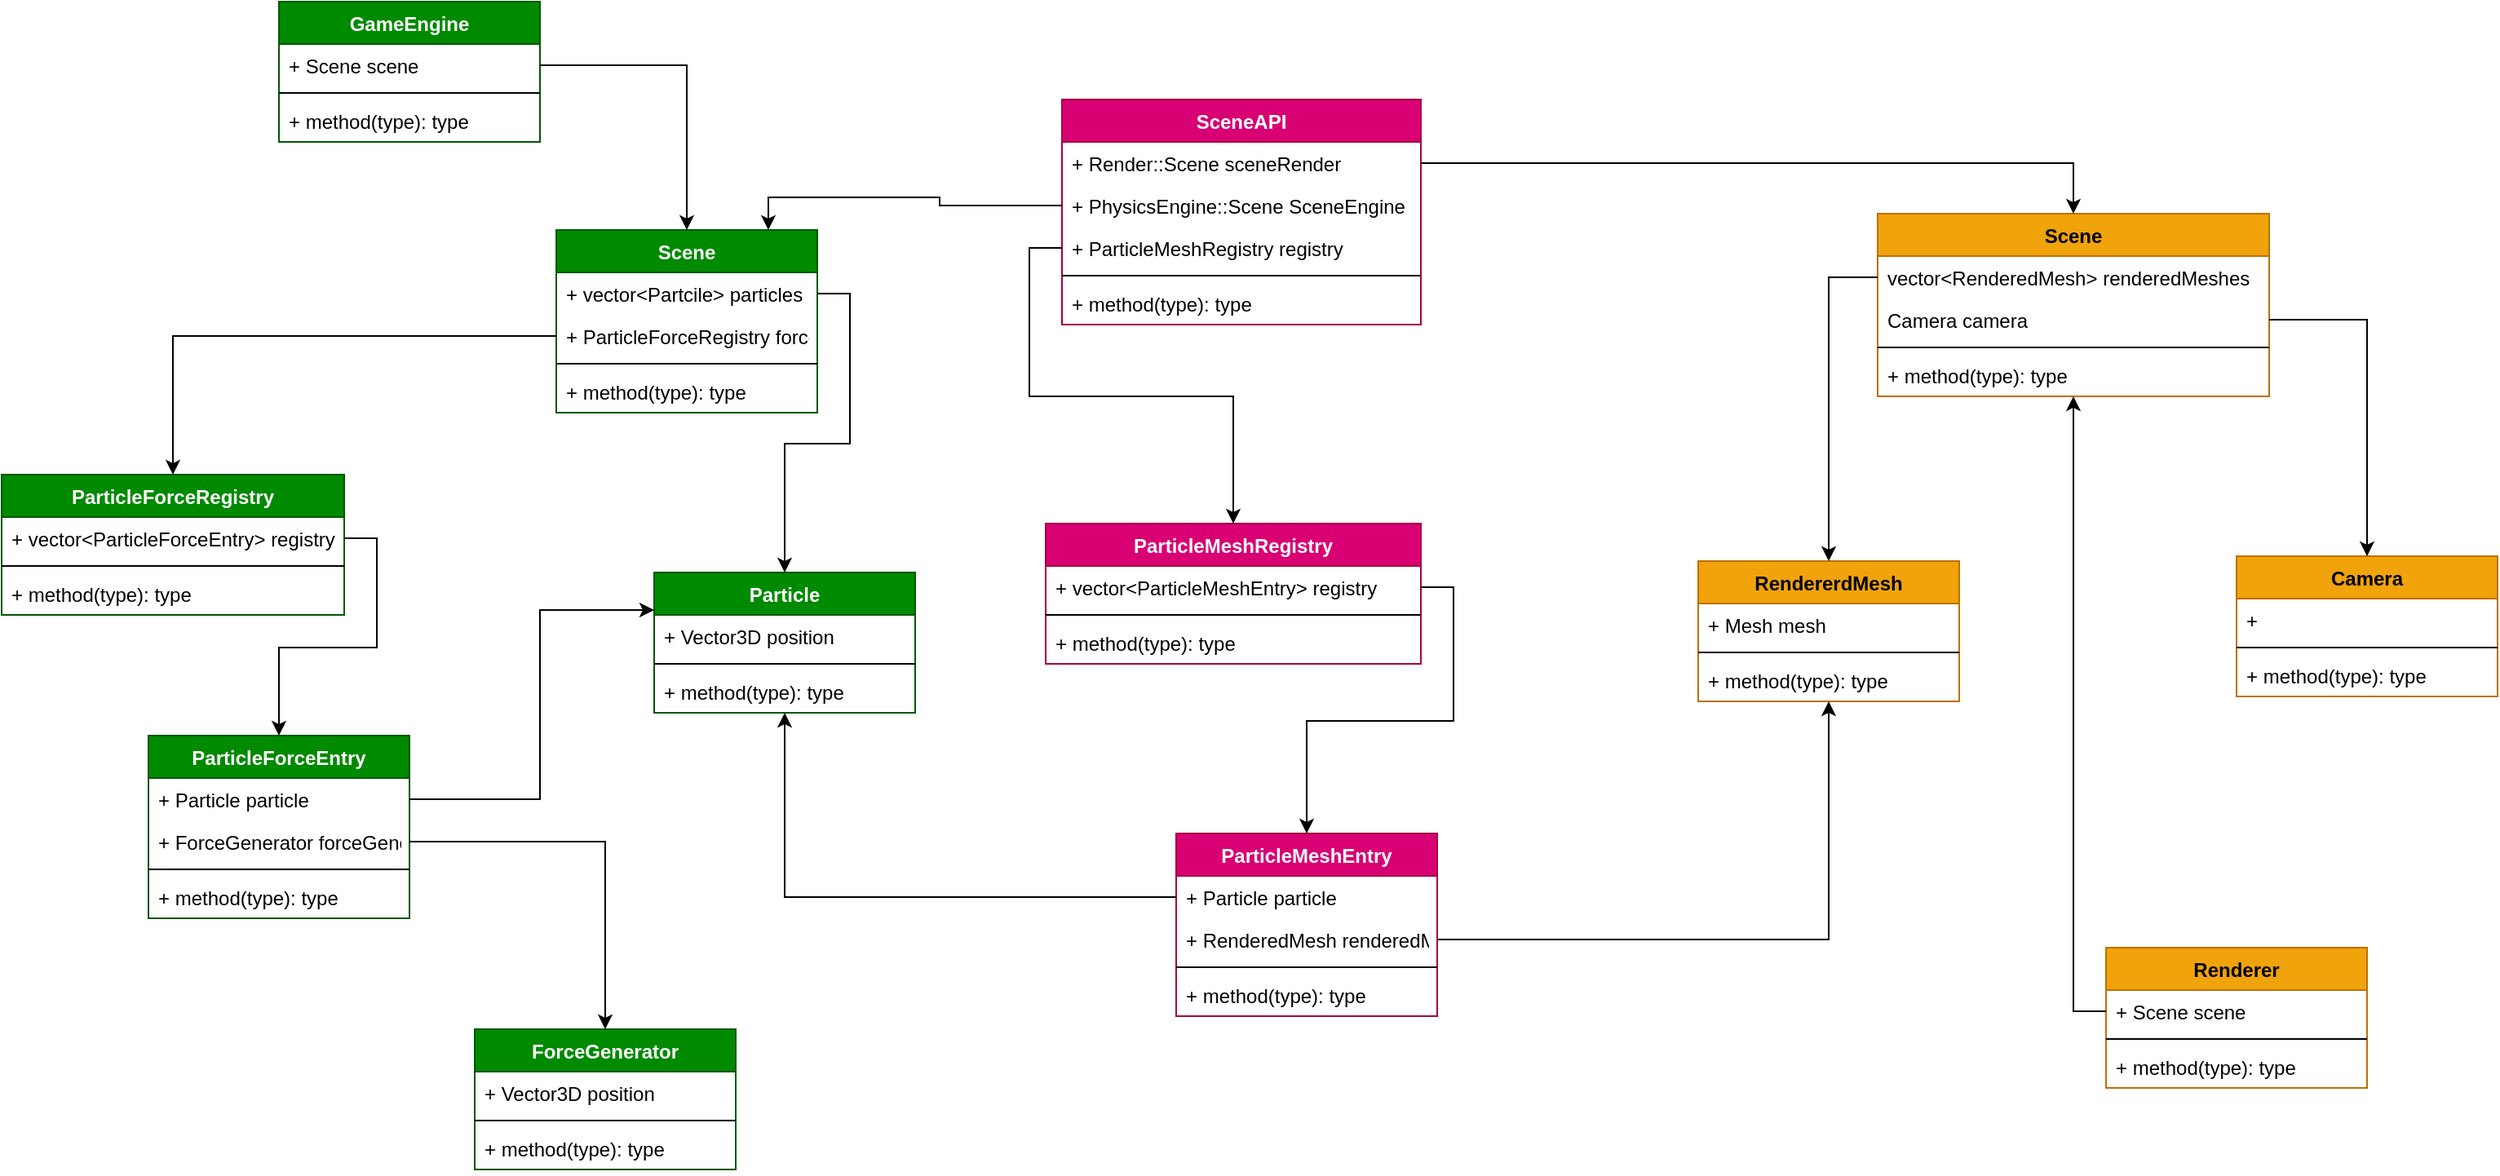 <mxfile version="15.5.8" type="device"><diagram id="3eGl_UR_zPUnnh8dUwKq" name="Page-1"><mxGraphModel dx="1886" dy="850" grid="1" gridSize="10" guides="1" tooltips="1" connect="1" arrows="1" fold="1" page="1" pageScale="1" pageWidth="827" pageHeight="1169" math="0" shadow="0"><root><mxCell id="0"/><mxCell id="1" parent="0"/><mxCell id="vphL6Kvy_P0l-zgpWsdA-2" value="Scene" style="swimlane;fontStyle=1;align=center;verticalAlign=top;childLayout=stackLayout;horizontal=1;startSize=26;horizontalStack=0;resizeParent=1;resizeParentMax=0;resizeLast=0;collapsible=1;marginBottom=0;fillColor=#008a00;fontColor=#ffffff;strokeColor=#005700;" parent="1" vertex="1"><mxGeometry x="370" y="200" width="160" height="112" as="geometry"/></mxCell><mxCell id="vphL6Kvy_P0l-zgpWsdA-3" value="+ vector&lt;Partcile&gt; particles" style="text;strokeColor=none;fillColor=none;align=left;verticalAlign=top;spacingLeft=4;spacingRight=4;overflow=hidden;rotatable=0;points=[[0,0.5],[1,0.5]];portConstraint=eastwest;" parent="vphL6Kvy_P0l-zgpWsdA-2" vertex="1"><mxGeometry y="26" width="160" height="26" as="geometry"/></mxCell><mxCell id="3-6PQcLLlUWP1weKsI4g-1" value="+ ParticleForceRegistry forcesRegistry" style="text;strokeColor=none;fillColor=none;align=left;verticalAlign=top;spacingLeft=4;spacingRight=4;overflow=hidden;rotatable=0;points=[[0,0.5],[1,0.5]];portConstraint=eastwest;" vertex="1" parent="vphL6Kvy_P0l-zgpWsdA-2"><mxGeometry y="52" width="160" height="26" as="geometry"/></mxCell><mxCell id="vphL6Kvy_P0l-zgpWsdA-4" value="" style="line;strokeWidth=1;fillColor=none;align=left;verticalAlign=middle;spacingTop=-1;spacingLeft=3;spacingRight=3;rotatable=0;labelPosition=right;points=[];portConstraint=eastwest;" parent="vphL6Kvy_P0l-zgpWsdA-2" vertex="1"><mxGeometry y="78" width="160" height="8" as="geometry"/></mxCell><mxCell id="vphL6Kvy_P0l-zgpWsdA-5" value="+ method(type): type" style="text;strokeColor=none;fillColor=none;align=left;verticalAlign=top;spacingLeft=4;spacingRight=4;overflow=hidden;rotatable=0;points=[[0,0.5],[1,0.5]];portConstraint=eastwest;" parent="vphL6Kvy_P0l-zgpWsdA-2" vertex="1"><mxGeometry y="86" width="160" height="26" as="geometry"/></mxCell><mxCell id="vphL6Kvy_P0l-zgpWsdA-6" value="GameEngine" style="swimlane;fontStyle=1;align=center;verticalAlign=top;childLayout=stackLayout;horizontal=1;startSize=26;horizontalStack=0;resizeParent=1;resizeParentMax=0;resizeLast=0;collapsible=1;marginBottom=0;fillColor=#008a00;fontColor=#ffffff;strokeColor=#005700;" parent="1" vertex="1"><mxGeometry x="200" y="60" width="160" height="86" as="geometry"/></mxCell><mxCell id="vphL6Kvy_P0l-zgpWsdA-7" value="+ Scene scene" style="text;strokeColor=none;fillColor=none;align=left;verticalAlign=top;spacingLeft=4;spacingRight=4;overflow=hidden;rotatable=0;points=[[0,0.5],[1,0.5]];portConstraint=eastwest;" parent="vphL6Kvy_P0l-zgpWsdA-6" vertex="1"><mxGeometry y="26" width="160" height="26" as="geometry"/></mxCell><mxCell id="vphL6Kvy_P0l-zgpWsdA-8" value="" style="line;strokeWidth=1;fillColor=none;align=left;verticalAlign=middle;spacingTop=-1;spacingLeft=3;spacingRight=3;rotatable=0;labelPosition=right;points=[];portConstraint=eastwest;" parent="vphL6Kvy_P0l-zgpWsdA-6" vertex="1"><mxGeometry y="52" width="160" height="8" as="geometry"/></mxCell><mxCell id="vphL6Kvy_P0l-zgpWsdA-9" value="+ method(type): type" style="text;strokeColor=none;fillColor=none;align=left;verticalAlign=top;spacingLeft=4;spacingRight=4;overflow=hidden;rotatable=0;points=[[0,0.5],[1,0.5]];portConstraint=eastwest;" parent="vphL6Kvy_P0l-zgpWsdA-6" vertex="1"><mxGeometry y="60" width="160" height="26" as="geometry"/></mxCell><mxCell id="vphL6Kvy_P0l-zgpWsdA-10" style="edgeStyle=orthogonalEdgeStyle;rounded=0;orthogonalLoop=1;jettySize=auto;html=1;" parent="1" source="vphL6Kvy_P0l-zgpWsdA-7" target="vphL6Kvy_P0l-zgpWsdA-2" edge="1"><mxGeometry relative="1" as="geometry"/></mxCell><mxCell id="vphL6Kvy_P0l-zgpWsdA-11" value="Particle" style="swimlane;fontStyle=1;align=center;verticalAlign=top;childLayout=stackLayout;horizontal=1;startSize=26;horizontalStack=0;resizeParent=1;resizeParentMax=0;resizeLast=0;collapsible=1;marginBottom=0;fillColor=#008a00;fontColor=#ffffff;strokeColor=#005700;" parent="1" vertex="1"><mxGeometry x="430" y="410" width="160" height="86" as="geometry"/></mxCell><mxCell id="vphL6Kvy_P0l-zgpWsdA-15" value="+ Vector3D position" style="text;strokeColor=none;fillColor=none;align=left;verticalAlign=top;spacingLeft=4;spacingRight=4;overflow=hidden;rotatable=0;points=[[0,0.5],[1,0.5]];portConstraint=eastwest;" parent="vphL6Kvy_P0l-zgpWsdA-11" vertex="1"><mxGeometry y="26" width="160" height="26" as="geometry"/></mxCell><mxCell id="vphL6Kvy_P0l-zgpWsdA-13" value="" style="line;strokeWidth=1;fillColor=none;align=left;verticalAlign=middle;spacingTop=-1;spacingLeft=3;spacingRight=3;rotatable=0;labelPosition=right;points=[];portConstraint=eastwest;" parent="vphL6Kvy_P0l-zgpWsdA-11" vertex="1"><mxGeometry y="52" width="160" height="8" as="geometry"/></mxCell><mxCell id="vphL6Kvy_P0l-zgpWsdA-14" value="+ method(type): type" style="text;strokeColor=none;fillColor=none;align=left;verticalAlign=top;spacingLeft=4;spacingRight=4;overflow=hidden;rotatable=0;points=[[0,0.5],[1,0.5]];portConstraint=eastwest;" parent="vphL6Kvy_P0l-zgpWsdA-11" vertex="1"><mxGeometry y="60" width="160" height="26" as="geometry"/></mxCell><mxCell id="vphL6Kvy_P0l-zgpWsdA-17" style="edgeStyle=orthogonalEdgeStyle;rounded=0;orthogonalLoop=1;jettySize=auto;html=1;" parent="1" source="vphL6Kvy_P0l-zgpWsdA-3" target="vphL6Kvy_P0l-zgpWsdA-11" edge="1"><mxGeometry relative="1" as="geometry"/></mxCell><mxCell id="vphL6Kvy_P0l-zgpWsdA-18" value="RendererdMesh" style="swimlane;fontStyle=1;align=center;verticalAlign=top;childLayout=stackLayout;horizontal=1;startSize=26;horizontalStack=0;resizeParent=1;resizeParentMax=0;resizeLast=0;collapsible=1;marginBottom=0;fillColor=#f0a30a;fontColor=#000000;strokeColor=#BD7000;" parent="1" vertex="1"><mxGeometry x="1070" y="403" width="160" height="86" as="geometry"/></mxCell><mxCell id="vphL6Kvy_P0l-zgpWsdA-19" value="+ Mesh mesh" style="text;strokeColor=none;fillColor=none;align=left;verticalAlign=top;spacingLeft=4;spacingRight=4;overflow=hidden;rotatable=0;points=[[0,0.5],[1,0.5]];portConstraint=eastwest;" parent="vphL6Kvy_P0l-zgpWsdA-18" vertex="1"><mxGeometry y="26" width="160" height="26" as="geometry"/></mxCell><mxCell id="vphL6Kvy_P0l-zgpWsdA-20" value="" style="line;strokeWidth=1;fillColor=none;align=left;verticalAlign=middle;spacingTop=-1;spacingLeft=3;spacingRight=3;rotatable=0;labelPosition=right;points=[];portConstraint=eastwest;" parent="vphL6Kvy_P0l-zgpWsdA-18" vertex="1"><mxGeometry y="52" width="160" height="8" as="geometry"/></mxCell><mxCell id="vphL6Kvy_P0l-zgpWsdA-21" value="+ method(type): type" style="text;strokeColor=none;fillColor=none;align=left;verticalAlign=top;spacingLeft=4;spacingRight=4;overflow=hidden;rotatable=0;points=[[0,0.5],[1,0.5]];portConstraint=eastwest;" parent="vphL6Kvy_P0l-zgpWsdA-18" vertex="1"><mxGeometry y="60" width="160" height="26" as="geometry"/></mxCell><mxCell id="vphL6Kvy_P0l-zgpWsdA-22" value="ParticleMeshRegistry" style="swimlane;fontStyle=1;align=center;verticalAlign=top;childLayout=stackLayout;horizontal=1;startSize=26;horizontalStack=0;resizeParent=1;resizeParentMax=0;resizeLast=0;collapsible=1;marginBottom=0;fillColor=#d80073;strokeColor=#A50040;fontColor=#ffffff;" parent="1" vertex="1"><mxGeometry x="670" y="380" width="230" height="86" as="geometry"/></mxCell><mxCell id="vphL6Kvy_P0l-zgpWsdA-23" value="+ vector&lt;ParticleMeshEntry&gt; registry" style="text;strokeColor=none;fillColor=none;align=left;verticalAlign=top;spacingLeft=4;spacingRight=4;overflow=hidden;rotatable=0;points=[[0,0.5],[1,0.5]];portConstraint=eastwest;" parent="vphL6Kvy_P0l-zgpWsdA-22" vertex="1"><mxGeometry y="26" width="230" height="26" as="geometry"/></mxCell><mxCell id="vphL6Kvy_P0l-zgpWsdA-24" value="" style="line;strokeWidth=1;fillColor=none;align=left;verticalAlign=middle;spacingTop=-1;spacingLeft=3;spacingRight=3;rotatable=0;labelPosition=right;points=[];portConstraint=eastwest;" parent="vphL6Kvy_P0l-zgpWsdA-22" vertex="1"><mxGeometry y="52" width="230" height="8" as="geometry"/></mxCell><mxCell id="vphL6Kvy_P0l-zgpWsdA-25" value="+ method(type): type" style="text;strokeColor=none;fillColor=none;align=left;verticalAlign=top;spacingLeft=4;spacingRight=4;overflow=hidden;rotatable=0;points=[[0,0.5],[1,0.5]];portConstraint=eastwest;" parent="vphL6Kvy_P0l-zgpWsdA-22" vertex="1"><mxGeometry y="60" width="230" height="26" as="geometry"/></mxCell><mxCell id="vphL6Kvy_P0l-zgpWsdA-29" value="SceneAPI" style="swimlane;fontStyle=1;align=center;verticalAlign=top;childLayout=stackLayout;horizontal=1;startSize=26;horizontalStack=0;resizeParent=1;resizeParentMax=0;resizeLast=0;collapsible=1;marginBottom=0;fillColor=#d80073;strokeColor=#A50040;fontColor=#ffffff;" parent="1" vertex="1"><mxGeometry x="680" y="120" width="220" height="138" as="geometry"/></mxCell><mxCell id="vphL6Kvy_P0l-zgpWsdA-59" value="+ Render::Scene sceneRender" style="text;strokeColor=none;fillColor=none;align=left;verticalAlign=top;spacingLeft=4;spacingRight=4;overflow=hidden;rotatable=0;points=[[0,0.5],[1,0.5]];portConstraint=eastwest;" parent="vphL6Kvy_P0l-zgpWsdA-29" vertex="1"><mxGeometry y="26" width="220" height="26" as="geometry"/></mxCell><mxCell id="vphL6Kvy_P0l-zgpWsdA-60" value="+ PhysicsEngine::Scene SceneEngine" style="text;strokeColor=none;fillColor=none;align=left;verticalAlign=top;spacingLeft=4;spacingRight=4;overflow=hidden;rotatable=0;points=[[0,0.5],[1,0.5]];portConstraint=eastwest;" parent="vphL6Kvy_P0l-zgpWsdA-29" vertex="1"><mxGeometry y="52" width="220" height="26" as="geometry"/></mxCell><mxCell id="vphL6Kvy_P0l-zgpWsdA-57" value="+ ParticleMeshRegistry registry" style="text;strokeColor=none;fillColor=none;align=left;verticalAlign=top;spacingLeft=4;spacingRight=4;overflow=hidden;rotatable=0;points=[[0,0.5],[1,0.5]];portConstraint=eastwest;" parent="vphL6Kvy_P0l-zgpWsdA-29" vertex="1"><mxGeometry y="78" width="220" height="26" as="geometry"/></mxCell><mxCell id="vphL6Kvy_P0l-zgpWsdA-31" value="" style="line;strokeWidth=1;fillColor=none;align=left;verticalAlign=middle;spacingTop=-1;spacingLeft=3;spacingRight=3;rotatable=0;labelPosition=right;points=[];portConstraint=eastwest;" parent="vphL6Kvy_P0l-zgpWsdA-29" vertex="1"><mxGeometry y="104" width="220" height="8" as="geometry"/></mxCell><mxCell id="vphL6Kvy_P0l-zgpWsdA-32" value="+ method(type): type" style="text;strokeColor=none;fillColor=none;align=left;verticalAlign=top;spacingLeft=4;spacingRight=4;overflow=hidden;rotatable=0;points=[[0,0.5],[1,0.5]];portConstraint=eastwest;" parent="vphL6Kvy_P0l-zgpWsdA-29" vertex="1"><mxGeometry y="112" width="220" height="26" as="geometry"/></mxCell><mxCell id="vphL6Kvy_P0l-zgpWsdA-33" value="Scene" style="swimlane;fontStyle=1;align=center;verticalAlign=top;childLayout=stackLayout;horizontal=1;startSize=26;horizontalStack=0;resizeParent=1;resizeParentMax=0;resizeLast=0;collapsible=1;marginBottom=0;fillColor=#f0a30a;fontColor=#000000;strokeColor=#BD7000;" parent="1" vertex="1"><mxGeometry x="1180" y="190" width="240" height="112" as="geometry"/></mxCell><mxCell id="vphL6Kvy_P0l-zgpWsdA-34" value="vector&lt;RenderedMesh&gt; renderedMeshes" style="text;strokeColor=none;fillColor=none;align=left;verticalAlign=top;spacingLeft=4;spacingRight=4;overflow=hidden;rotatable=0;points=[[0,0.5],[1,0.5]];portConstraint=eastwest;" parent="vphL6Kvy_P0l-zgpWsdA-33" vertex="1"><mxGeometry y="26" width="240" height="26" as="geometry"/></mxCell><mxCell id="vphL6Kvy_P0l-zgpWsdA-37" value="Camera camera" style="text;strokeColor=none;fillColor=none;align=left;verticalAlign=top;spacingLeft=4;spacingRight=4;overflow=hidden;rotatable=0;points=[[0,0.5],[1,0.5]];portConstraint=eastwest;" parent="vphL6Kvy_P0l-zgpWsdA-33" vertex="1"><mxGeometry y="52" width="240" height="26" as="geometry"/></mxCell><mxCell id="vphL6Kvy_P0l-zgpWsdA-35" value="" style="line;strokeWidth=1;fillColor=none;align=left;verticalAlign=middle;spacingTop=-1;spacingLeft=3;spacingRight=3;rotatable=0;labelPosition=right;points=[];portConstraint=eastwest;" parent="vphL6Kvy_P0l-zgpWsdA-33" vertex="1"><mxGeometry y="78" width="240" height="8" as="geometry"/></mxCell><mxCell id="vphL6Kvy_P0l-zgpWsdA-36" value="+ method(type): type" style="text;strokeColor=none;fillColor=none;align=left;verticalAlign=top;spacingLeft=4;spacingRight=4;overflow=hidden;rotatable=0;points=[[0,0.5],[1,0.5]];portConstraint=eastwest;" parent="vphL6Kvy_P0l-zgpWsdA-33" vertex="1"><mxGeometry y="86" width="240" height="26" as="geometry"/></mxCell><mxCell id="vphL6Kvy_P0l-zgpWsdA-43" value="Camera" style="swimlane;fontStyle=1;align=center;verticalAlign=top;childLayout=stackLayout;horizontal=1;startSize=26;horizontalStack=0;resizeParent=1;resizeParentMax=0;resizeLast=0;collapsible=1;marginBottom=0;fillColor=#f0a30a;fontColor=#000000;strokeColor=#BD7000;" parent="1" vertex="1"><mxGeometry x="1400" y="400" width="160" height="86" as="geometry"/></mxCell><mxCell id="vphL6Kvy_P0l-zgpWsdA-44" value="+ " style="text;strokeColor=none;fillColor=none;align=left;verticalAlign=top;spacingLeft=4;spacingRight=4;overflow=hidden;rotatable=0;points=[[0,0.5],[1,0.5]];portConstraint=eastwest;" parent="vphL6Kvy_P0l-zgpWsdA-43" vertex="1"><mxGeometry y="26" width="160" height="26" as="geometry"/></mxCell><mxCell id="vphL6Kvy_P0l-zgpWsdA-45" value="" style="line;strokeWidth=1;fillColor=none;align=left;verticalAlign=middle;spacingTop=-1;spacingLeft=3;spacingRight=3;rotatable=0;labelPosition=right;points=[];portConstraint=eastwest;" parent="vphL6Kvy_P0l-zgpWsdA-43" vertex="1"><mxGeometry y="52" width="160" height="8" as="geometry"/></mxCell><mxCell id="vphL6Kvy_P0l-zgpWsdA-46" value="+ method(type): type" style="text;strokeColor=none;fillColor=none;align=left;verticalAlign=top;spacingLeft=4;spacingRight=4;overflow=hidden;rotatable=0;points=[[0,0.5],[1,0.5]];portConstraint=eastwest;" parent="vphL6Kvy_P0l-zgpWsdA-43" vertex="1"><mxGeometry y="60" width="160" height="26" as="geometry"/></mxCell><mxCell id="vphL6Kvy_P0l-zgpWsdA-47" style="edgeStyle=orthogonalEdgeStyle;rounded=0;orthogonalLoop=1;jettySize=auto;html=1;" parent="1" source="vphL6Kvy_P0l-zgpWsdA-37" target="vphL6Kvy_P0l-zgpWsdA-43" edge="1"><mxGeometry relative="1" as="geometry"/></mxCell><mxCell id="vphL6Kvy_P0l-zgpWsdA-48" style="edgeStyle=orthogonalEdgeStyle;rounded=0;orthogonalLoop=1;jettySize=auto;html=1;" parent="1" source="vphL6Kvy_P0l-zgpWsdA-34" target="vphL6Kvy_P0l-zgpWsdA-18" edge="1"><mxGeometry relative="1" as="geometry"/></mxCell><mxCell id="vphL6Kvy_P0l-zgpWsdA-49" value="ParticleMeshEntry" style="swimlane;fontStyle=1;align=center;verticalAlign=top;childLayout=stackLayout;horizontal=1;startSize=26;horizontalStack=0;resizeParent=1;resizeParentMax=0;resizeLast=0;collapsible=1;marginBottom=0;fillColor=#d80073;strokeColor=#A50040;fontColor=#ffffff;" parent="1" vertex="1"><mxGeometry x="750" y="570" width="160" height="112" as="geometry"/></mxCell><mxCell id="vphL6Kvy_P0l-zgpWsdA-50" value="+ Particle particle" style="text;strokeColor=none;fillColor=none;align=left;verticalAlign=top;spacingLeft=4;spacingRight=4;overflow=hidden;rotatable=0;points=[[0,0.5],[1,0.5]];portConstraint=eastwest;" parent="vphL6Kvy_P0l-zgpWsdA-49" vertex="1"><mxGeometry y="26" width="160" height="26" as="geometry"/></mxCell><mxCell id="vphL6Kvy_P0l-zgpWsdA-51" value="+ RenderedMesh renderedMesh" style="text;strokeColor=none;fillColor=none;align=left;verticalAlign=top;spacingLeft=4;spacingRight=4;overflow=hidden;rotatable=0;points=[[0,0.5],[1,0.5]];portConstraint=eastwest;" parent="vphL6Kvy_P0l-zgpWsdA-49" vertex="1"><mxGeometry y="52" width="160" height="26" as="geometry"/></mxCell><mxCell id="vphL6Kvy_P0l-zgpWsdA-52" value="" style="line;strokeWidth=1;fillColor=none;align=left;verticalAlign=middle;spacingTop=-1;spacingLeft=3;spacingRight=3;rotatable=0;labelPosition=right;points=[];portConstraint=eastwest;" parent="vphL6Kvy_P0l-zgpWsdA-49" vertex="1"><mxGeometry y="78" width="160" height="8" as="geometry"/></mxCell><mxCell id="vphL6Kvy_P0l-zgpWsdA-53" value="+ method(type): type" style="text;strokeColor=none;fillColor=none;align=left;verticalAlign=top;spacingLeft=4;spacingRight=4;overflow=hidden;rotatable=0;points=[[0,0.5],[1,0.5]];portConstraint=eastwest;" parent="vphL6Kvy_P0l-zgpWsdA-49" vertex="1"><mxGeometry y="86" width="160" height="26" as="geometry"/></mxCell><mxCell id="vphL6Kvy_P0l-zgpWsdA-54" style="edgeStyle=orthogonalEdgeStyle;rounded=0;orthogonalLoop=1;jettySize=auto;html=1;" parent="1" source="vphL6Kvy_P0l-zgpWsdA-50" target="vphL6Kvy_P0l-zgpWsdA-11" edge="1"><mxGeometry relative="1" as="geometry"/></mxCell><mxCell id="vphL6Kvy_P0l-zgpWsdA-55" style="edgeStyle=orthogonalEdgeStyle;rounded=0;orthogonalLoop=1;jettySize=auto;html=1;" parent="1" source="vphL6Kvy_P0l-zgpWsdA-51" target="vphL6Kvy_P0l-zgpWsdA-18" edge="1"><mxGeometry relative="1" as="geometry"/></mxCell><mxCell id="vphL6Kvy_P0l-zgpWsdA-56" style="edgeStyle=orthogonalEdgeStyle;rounded=0;orthogonalLoop=1;jettySize=auto;html=1;" parent="1" source="vphL6Kvy_P0l-zgpWsdA-23" target="vphL6Kvy_P0l-zgpWsdA-49" edge="1"><mxGeometry relative="1" as="geometry"/></mxCell><mxCell id="vphL6Kvy_P0l-zgpWsdA-58" style="edgeStyle=orthogonalEdgeStyle;rounded=0;orthogonalLoop=1;jettySize=auto;html=1;" parent="1" source="vphL6Kvy_P0l-zgpWsdA-57" target="vphL6Kvy_P0l-zgpWsdA-22" edge="1"><mxGeometry relative="1" as="geometry"/></mxCell><mxCell id="vphL6Kvy_P0l-zgpWsdA-63" style="edgeStyle=orthogonalEdgeStyle;rounded=0;orthogonalLoop=1;jettySize=auto;html=1;" parent="1" source="vphL6Kvy_P0l-zgpWsdA-59" target="vphL6Kvy_P0l-zgpWsdA-33" edge="1"><mxGeometry relative="1" as="geometry"/></mxCell><mxCell id="vphL6Kvy_P0l-zgpWsdA-64" style="edgeStyle=orthogonalEdgeStyle;rounded=0;orthogonalLoop=1;jettySize=auto;html=1;" parent="1" source="vphL6Kvy_P0l-zgpWsdA-60" target="vphL6Kvy_P0l-zgpWsdA-2" edge="1"><mxGeometry relative="1" as="geometry"><Array as="points"><mxPoint x="605" y="185"/><mxPoint x="605" y="180"/><mxPoint x="500" y="180"/></Array></mxGeometry></mxCell><mxCell id="3-6PQcLLlUWP1weKsI4g-2" value="ParticleForceRegistry" style="swimlane;fontStyle=1;align=center;verticalAlign=top;childLayout=stackLayout;horizontal=1;startSize=26;horizontalStack=0;resizeParent=1;resizeParentMax=0;resizeLast=0;collapsible=1;marginBottom=0;fillColor=#008a00;fontColor=#ffffff;strokeColor=#005700;" vertex="1" parent="1"><mxGeometry x="30" y="350" width="210" height="86" as="geometry"/></mxCell><mxCell id="3-6PQcLLlUWP1weKsI4g-3" value="+ vector&lt;ParticleForceEntry&gt; registry" style="text;strokeColor=none;fillColor=none;align=left;verticalAlign=top;spacingLeft=4;spacingRight=4;overflow=hidden;rotatable=0;points=[[0,0.5],[1,0.5]];portConstraint=eastwest;" vertex="1" parent="3-6PQcLLlUWP1weKsI4g-2"><mxGeometry y="26" width="210" height="26" as="geometry"/></mxCell><mxCell id="3-6PQcLLlUWP1weKsI4g-4" value="" style="line;strokeWidth=1;fillColor=none;align=left;verticalAlign=middle;spacingTop=-1;spacingLeft=3;spacingRight=3;rotatable=0;labelPosition=right;points=[];portConstraint=eastwest;" vertex="1" parent="3-6PQcLLlUWP1weKsI4g-2"><mxGeometry y="52" width="210" height="8" as="geometry"/></mxCell><mxCell id="3-6PQcLLlUWP1weKsI4g-5" value="+ method(type): type" style="text;strokeColor=none;fillColor=none;align=left;verticalAlign=top;spacingLeft=4;spacingRight=4;overflow=hidden;rotatable=0;points=[[0,0.5],[1,0.5]];portConstraint=eastwest;" vertex="1" parent="3-6PQcLLlUWP1weKsI4g-2"><mxGeometry y="60" width="210" height="26" as="geometry"/></mxCell><mxCell id="3-6PQcLLlUWP1weKsI4g-6" value="ParticleForceEntry" style="swimlane;fontStyle=1;align=center;verticalAlign=top;childLayout=stackLayout;horizontal=1;startSize=26;horizontalStack=0;resizeParent=1;resizeParentMax=0;resizeLast=0;collapsible=1;marginBottom=0;fillColor=#008a00;fontColor=#ffffff;strokeColor=#005700;" vertex="1" parent="1"><mxGeometry x="120" y="510" width="160" height="112" as="geometry"/></mxCell><mxCell id="3-6PQcLLlUWP1weKsI4g-7" value="+ Particle particle" style="text;strokeColor=none;fillColor=none;align=left;verticalAlign=top;spacingLeft=4;spacingRight=4;overflow=hidden;rotatable=0;points=[[0,0.5],[1,0.5]];portConstraint=eastwest;" vertex="1" parent="3-6PQcLLlUWP1weKsI4g-6"><mxGeometry y="26" width="160" height="26" as="geometry"/></mxCell><mxCell id="3-6PQcLLlUWP1weKsI4g-8" value="+ ForceGenerator forceGenerator" style="text;strokeColor=none;fillColor=none;align=left;verticalAlign=top;spacingLeft=4;spacingRight=4;overflow=hidden;rotatable=0;points=[[0,0.5],[1,0.5]];portConstraint=eastwest;" vertex="1" parent="3-6PQcLLlUWP1weKsI4g-6"><mxGeometry y="52" width="160" height="26" as="geometry"/></mxCell><mxCell id="3-6PQcLLlUWP1weKsI4g-9" value="" style="line;strokeWidth=1;fillColor=none;align=left;verticalAlign=middle;spacingTop=-1;spacingLeft=3;spacingRight=3;rotatable=0;labelPosition=right;points=[];portConstraint=eastwest;" vertex="1" parent="3-6PQcLLlUWP1weKsI4g-6"><mxGeometry y="78" width="160" height="8" as="geometry"/></mxCell><mxCell id="3-6PQcLLlUWP1weKsI4g-10" value="+ method(type): type" style="text;strokeColor=none;fillColor=none;align=left;verticalAlign=top;spacingLeft=4;spacingRight=4;overflow=hidden;rotatable=0;points=[[0,0.5],[1,0.5]];portConstraint=eastwest;" vertex="1" parent="3-6PQcLLlUWP1weKsI4g-6"><mxGeometry y="86" width="160" height="26" as="geometry"/></mxCell><mxCell id="3-6PQcLLlUWP1weKsI4g-11" style="edgeStyle=orthogonalEdgeStyle;rounded=0;orthogonalLoop=1;jettySize=auto;html=1;" edge="1" parent="1" source="3-6PQcLLlUWP1weKsI4g-3" target="3-6PQcLLlUWP1weKsI4g-6"><mxGeometry relative="1" as="geometry"/></mxCell><mxCell id="3-6PQcLLlUWP1weKsI4g-13" style="edgeStyle=orthogonalEdgeStyle;rounded=0;orthogonalLoop=1;jettySize=auto;html=1;" edge="1" parent="1" source="3-6PQcLLlUWP1weKsI4g-1" target="3-6PQcLLlUWP1weKsI4g-2"><mxGeometry relative="1" as="geometry"/></mxCell><mxCell id="3-6PQcLLlUWP1weKsI4g-14" style="edgeStyle=orthogonalEdgeStyle;rounded=0;orthogonalLoop=1;jettySize=auto;html=1;" edge="1" parent="1" source="3-6PQcLLlUWP1weKsI4g-7" target="vphL6Kvy_P0l-zgpWsdA-11"><mxGeometry relative="1" as="geometry"><Array as="points"><mxPoint x="360" y="549"/><mxPoint x="360" y="433"/></Array></mxGeometry></mxCell><mxCell id="3-6PQcLLlUWP1weKsI4g-15" value="ForceGenerator" style="swimlane;fontStyle=1;align=center;verticalAlign=top;childLayout=stackLayout;horizontal=1;startSize=26;horizontalStack=0;resizeParent=1;resizeParentMax=0;resizeLast=0;collapsible=1;marginBottom=0;fillColor=#008a00;fontColor=#ffffff;strokeColor=#005700;" vertex="1" parent="1"><mxGeometry x="320" y="690" width="160" height="86" as="geometry"/></mxCell><mxCell id="3-6PQcLLlUWP1weKsI4g-16" value="+ Vector3D position" style="text;strokeColor=none;fillColor=none;align=left;verticalAlign=top;spacingLeft=4;spacingRight=4;overflow=hidden;rotatable=0;points=[[0,0.5],[1,0.5]];portConstraint=eastwest;" vertex="1" parent="3-6PQcLLlUWP1weKsI4g-15"><mxGeometry y="26" width="160" height="26" as="geometry"/></mxCell><mxCell id="3-6PQcLLlUWP1weKsI4g-17" value="" style="line;strokeWidth=1;fillColor=none;align=left;verticalAlign=middle;spacingTop=-1;spacingLeft=3;spacingRight=3;rotatable=0;labelPosition=right;points=[];portConstraint=eastwest;" vertex="1" parent="3-6PQcLLlUWP1weKsI4g-15"><mxGeometry y="52" width="160" height="8" as="geometry"/></mxCell><mxCell id="3-6PQcLLlUWP1weKsI4g-18" value="+ method(type): type" style="text;strokeColor=none;fillColor=none;align=left;verticalAlign=top;spacingLeft=4;spacingRight=4;overflow=hidden;rotatable=0;points=[[0,0.5],[1,0.5]];portConstraint=eastwest;" vertex="1" parent="3-6PQcLLlUWP1weKsI4g-15"><mxGeometry y="60" width="160" height="26" as="geometry"/></mxCell><mxCell id="3-6PQcLLlUWP1weKsI4g-19" style="edgeStyle=orthogonalEdgeStyle;rounded=0;orthogonalLoop=1;jettySize=auto;html=1;" edge="1" parent="1" source="3-6PQcLLlUWP1weKsI4g-8" target="3-6PQcLLlUWP1weKsI4g-15"><mxGeometry relative="1" as="geometry"/></mxCell><mxCell id="3-6PQcLLlUWP1weKsI4g-20" value="Renderer" style="swimlane;fontStyle=1;align=center;verticalAlign=top;childLayout=stackLayout;horizontal=1;startSize=26;horizontalStack=0;resizeParent=1;resizeParentMax=0;resizeLast=0;collapsible=1;marginBottom=0;fillColor=#f0a30a;fontColor=#000000;strokeColor=#BD7000;" vertex="1" parent="1"><mxGeometry x="1320" y="640" width="160" height="86" as="geometry"/></mxCell><mxCell id="3-6PQcLLlUWP1weKsI4g-24" value="+ Scene scene" style="text;strokeColor=none;fillColor=none;align=left;verticalAlign=top;spacingLeft=4;spacingRight=4;overflow=hidden;rotatable=0;points=[[0,0.5],[1,0.5]];portConstraint=eastwest;" vertex="1" parent="3-6PQcLLlUWP1weKsI4g-20"><mxGeometry y="26" width="160" height="26" as="geometry"/></mxCell><mxCell id="3-6PQcLLlUWP1weKsI4g-22" value="" style="line;strokeWidth=1;fillColor=none;align=left;verticalAlign=middle;spacingTop=-1;spacingLeft=3;spacingRight=3;rotatable=0;labelPosition=right;points=[];portConstraint=eastwest;" vertex="1" parent="3-6PQcLLlUWP1weKsI4g-20"><mxGeometry y="52" width="160" height="8" as="geometry"/></mxCell><mxCell id="3-6PQcLLlUWP1weKsI4g-23" value="+ method(type): type" style="text;strokeColor=none;fillColor=none;align=left;verticalAlign=top;spacingLeft=4;spacingRight=4;overflow=hidden;rotatable=0;points=[[0,0.5],[1,0.5]];portConstraint=eastwest;" vertex="1" parent="3-6PQcLLlUWP1weKsI4g-20"><mxGeometry y="60" width="160" height="26" as="geometry"/></mxCell><mxCell id="3-6PQcLLlUWP1weKsI4g-25" style="edgeStyle=orthogonalEdgeStyle;rounded=0;orthogonalLoop=1;jettySize=auto;html=1;" edge="1" parent="1" source="3-6PQcLLlUWP1weKsI4g-24" target="vphL6Kvy_P0l-zgpWsdA-33"><mxGeometry relative="1" as="geometry"/></mxCell></root></mxGraphModel></diagram></mxfile>